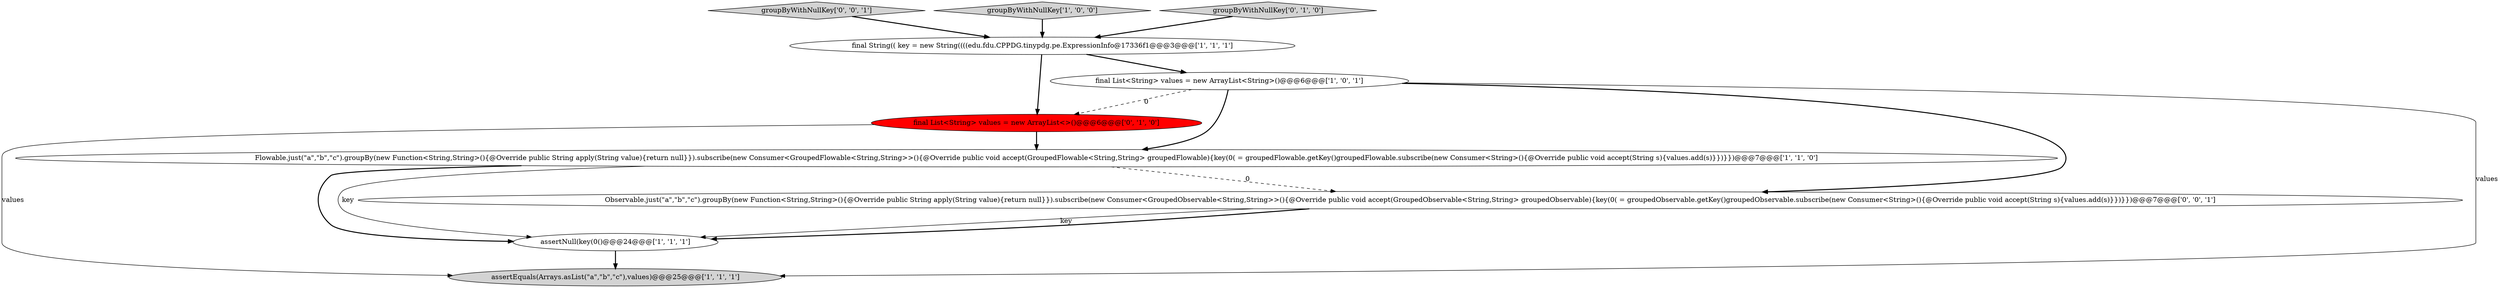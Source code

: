 digraph {
6 [style = filled, label = "final List<String> values = new ArrayList<>()@@@6@@@['0', '1', '0']", fillcolor = red, shape = ellipse image = "AAA1AAABBB2BBB"];
9 [style = filled, label = "groupByWithNullKey['0', '0', '1']", fillcolor = lightgray, shape = diamond image = "AAA0AAABBB3BBB"];
1 [style = filled, label = "Flowable.just(\"a\",\"b\",\"c\").groupBy(new Function<String,String>(){@Override public String apply(String value){return null}}).subscribe(new Consumer<GroupedFlowable<String,String>>(){@Override public void accept(GroupedFlowable<String,String> groupedFlowable){key(0( = groupedFlowable.getKey()groupedFlowable.subscribe(new Consumer<String>(){@Override public void accept(String s){values.add(s)}})}})@@@7@@@['1', '1', '0']", fillcolor = white, shape = ellipse image = "AAA0AAABBB1BBB"];
3 [style = filled, label = "assertNull(key(0()@@@24@@@['1', '1', '1']", fillcolor = white, shape = ellipse image = "AAA0AAABBB1BBB"];
2 [style = filled, label = "groupByWithNullKey['1', '0', '0']", fillcolor = lightgray, shape = diamond image = "AAA0AAABBB1BBB"];
8 [style = filled, label = "Observable.just(\"a\",\"b\",\"c\").groupBy(new Function<String,String>(){@Override public String apply(String value){return null}}).subscribe(new Consumer<GroupedObservable<String,String>>(){@Override public void accept(GroupedObservable<String,String> groupedObservable){key(0( = groupedObservable.getKey()groupedObservable.subscribe(new Consumer<String>(){@Override public void accept(String s){values.add(s)}})}})@@@7@@@['0', '0', '1']", fillcolor = white, shape = ellipse image = "AAA0AAABBB3BBB"];
7 [style = filled, label = "groupByWithNullKey['0', '1', '0']", fillcolor = lightgray, shape = diamond image = "AAA0AAABBB2BBB"];
5 [style = filled, label = "assertEquals(Arrays.asList(\"a\",\"b\",\"c\"),values)@@@25@@@['1', '1', '1']", fillcolor = lightgray, shape = ellipse image = "AAA0AAABBB1BBB"];
0 [style = filled, label = "final String(( key = new String((((edu.fdu.CPPDG.tinypdg.pe.ExpressionInfo@17336f1@@@3@@@['1', '1', '1']", fillcolor = white, shape = ellipse image = "AAA0AAABBB1BBB"];
4 [style = filled, label = "final List<String> values = new ArrayList<String>()@@@6@@@['1', '0', '1']", fillcolor = white, shape = ellipse image = "AAA0AAABBB1BBB"];
1->3 [style = bold, label=""];
6->1 [style = bold, label=""];
4->8 [style = bold, label=""];
1->8 [style = dashed, label="0"];
6->5 [style = solid, label="values"];
3->5 [style = bold, label=""];
2->0 [style = bold, label=""];
4->1 [style = bold, label=""];
7->0 [style = bold, label=""];
4->5 [style = solid, label="values"];
9->0 [style = bold, label=""];
4->6 [style = dashed, label="0"];
0->4 [style = bold, label=""];
0->6 [style = bold, label=""];
8->3 [style = solid, label="key"];
8->3 [style = bold, label=""];
1->3 [style = solid, label="key"];
}
